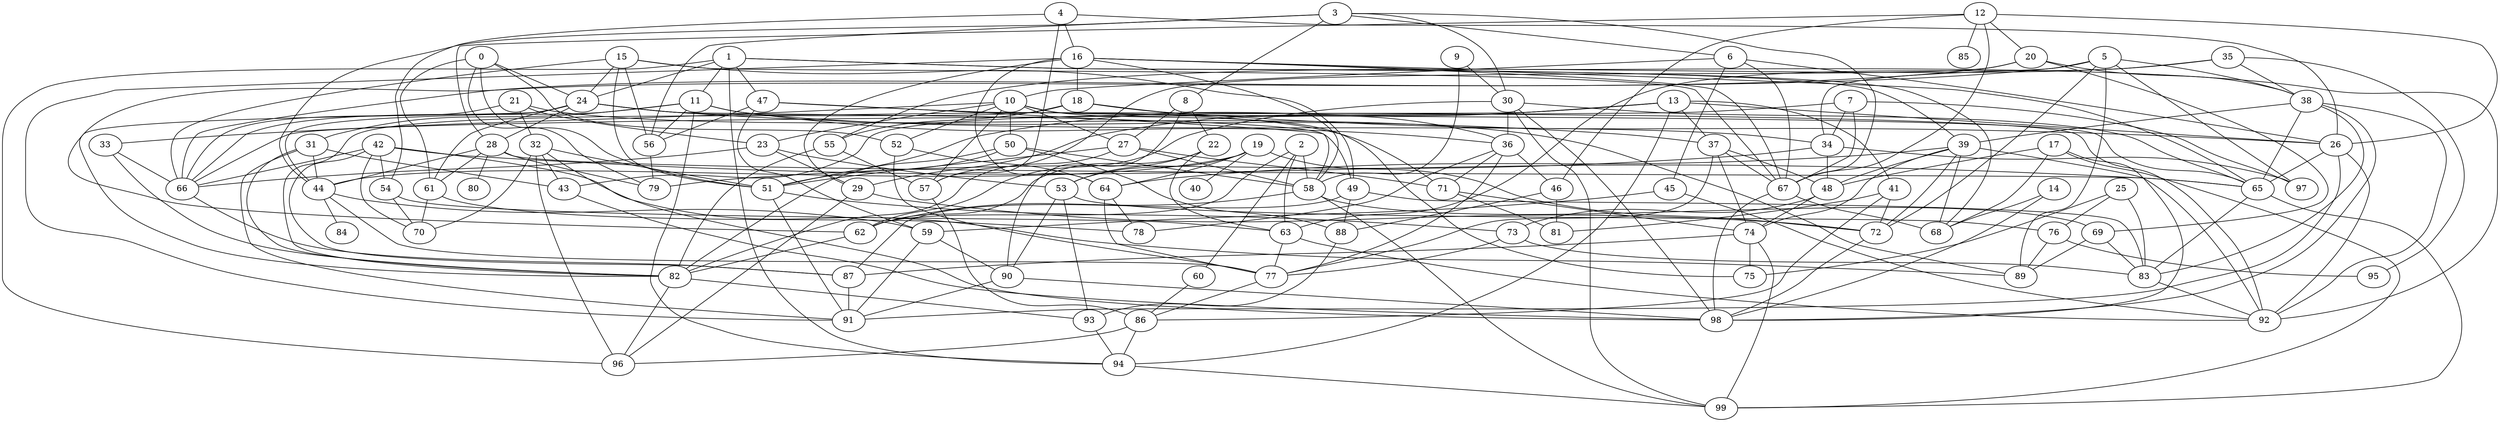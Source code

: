 strict graph "gnp_random_graph(100,0.06)" {
0;
1;
2;
3;
4;
5;
6;
7;
8;
9;
10;
11;
12;
13;
14;
15;
16;
17;
18;
19;
20;
21;
22;
23;
24;
25;
26;
27;
28;
29;
30;
31;
32;
33;
34;
35;
36;
37;
38;
39;
40;
41;
42;
43;
44;
45;
46;
47;
48;
49;
50;
51;
52;
53;
54;
55;
56;
57;
58;
59;
60;
61;
62;
63;
64;
65;
66;
67;
68;
69;
70;
71;
72;
73;
74;
75;
76;
77;
78;
79;
80;
81;
82;
83;
84;
85;
86;
87;
88;
89;
90;
91;
92;
93;
94;
95;
96;
97;
98;
99;
0 -- 24  [is_available=True, prob="0.347427166475"];
0 -- 51  [is_available=True, prob="1.0"];
0 -- 52  [is_available=True, prob="0.486366902512"];
0 -- 61  [is_available=True, prob="0.86054183726"];
0 -- 79  [is_available=True, prob="1.0"];
1 -- 96  [is_available=True, prob="0.910427171734"];
1 -- 68  [is_available=True, prob="1.0"];
1 -- 39  [is_available=True, prob="0.533653116863"];
1 -- 11  [is_available=True, prob="0.77153487172"];
1 -- 47  [is_available=True, prob="1.0"];
1 -- 24  [is_available=True, prob="0.522416834627"];
1 -- 94  [is_available=True, prob="1.0"];
2 -- 58  [is_available=True, prob="0.144974385881"];
2 -- 60  [is_available=True, prob="0.847288781533"];
2 -- 62  [is_available=True, prob="1.0"];
2 -- 63  [is_available=True, prob="0.377678042004"];
3 -- 67  [is_available=True, prob="0.577746038584"];
3 -- 6  [is_available=True, prob="0.41520555737"];
3 -- 8  [is_available=True, prob="0.472478783886"];
3 -- 44  [is_available=True, prob="0.185125771886"];
3 -- 56  [is_available=True, prob="0.869776995107"];
3 -- 30  [is_available=True, prob="0.15749580543"];
4 -- 16  [is_available=True, prob="0.847006669815"];
4 -- 57  [is_available=True, prob="0.388195463947"];
4 -- 26  [is_available=True, prob="0.566196353436"];
4 -- 54  [is_available=True, prob="0.710282117874"];
5 -- 97  [is_available=True, prob="0.96803061723"];
5 -- 34  [is_available=True, prob="0.196012548464"];
5 -- 38  [is_available=True, prob="0.448607172536"];
5 -- 72  [is_available=True, prob="1.0"];
5 -- 89  [is_available=True, prob="0.427027421206"];
5 -- 62  [is_available=True, prob="0.530244787627"];
6 -- 67  [is_available=True, prob="1.0"];
6 -- 10  [is_available=True, prob="0.252174337778"];
6 -- 26  [is_available=True, prob="0.87864381638"];
6 -- 45  [is_available=True, prob="0.17511658637"];
7 -- 97  [is_available=True, prob="0.98045859185"];
7 -- 34  [is_available=True, prob="1.0"];
7 -- 67  [is_available=True, prob="1.0"];
7 -- 66  [is_available=True, prob="0.1228038341"];
8 -- 27  [is_available=True, prob="0.704449941299"];
8 -- 90  [is_available=True, prob="0.0359095515864"];
8 -- 22  [is_available=True, prob="0.24208981334"];
9 -- 58  [is_available=True, prob="0.357224553007"];
9 -- 30  [is_available=True, prob="0.943046519031"];
10 -- 33  [is_available=True, prob="0.257685244355"];
10 -- 65  [is_available=True, prob="0.97652401942"];
10 -- 75  [is_available=True, prob="0.154581375873"];
10 -- 50  [is_available=True, prob="0.0120047839537"];
10 -- 52  [is_available=True, prob="0.509629579927"];
10 -- 23  [is_available=True, prob="0.963950737267"];
10 -- 57  [is_available=True, prob="0.249160781567"];
10 -- 27  [is_available=True, prob="0.450833228707"];
11 -- 34  [is_available=True, prob="0.411172992931"];
11 -- 36  [is_available=True, prob="1.0"];
11 -- 66  [is_available=True, prob="1.0"];
11 -- 56  [is_available=True, prob="1.0"];
11 -- 94  [is_available=True, prob="0.374484935425"];
11 -- 31  [is_available=True, prob="0.520072057356"];
12 -- 67  [is_available=True, prob="1.0"];
12 -- 46  [is_available=True, prob="0.828517952448"];
12 -- 20  [is_available=True, prob="1.0"];
12 -- 85  [is_available=True, prob="0.0106651142859"];
12 -- 26  [is_available=True, prob="1.0"];
12 -- 28  [is_available=True, prob="0.117001724592"];
13 -- 37  [is_available=True, prob="1.0"];
13 -- 41  [is_available=True, prob="1.0"];
13 -- 43  [is_available=True, prob="0.201110491826"];
13 -- 51  [is_available=True, prob="0.180643921952"];
13 -- 26  [is_available=True, prob="0.195444576005"];
13 -- 29  [is_available=True, prob="0.524043106145"];
13 -- 94  [is_available=True, prob="1.0"];
14 -- 98  [is_available=True, prob="0.465953553343"];
14 -- 68  [is_available=True, prob="1.0"];
15 -- 66  [is_available=True, prob="0.599900579371"];
15 -- 67  [is_available=True, prob="0.60590828685"];
15 -- 49  [is_available=True, prob="1.0"];
15 -- 51  [is_available=True, prob="0.732873186953"];
15 -- 56  [is_available=True, prob="0.398074658903"];
15 -- 24  [is_available=True, prob="0.748355071889"];
16 -- 64  [is_available=True, prob="0.505022144495"];
16 -- 65  [is_available=True, prob="0.150786851132"];
16 -- 67  [is_available=True, prob="0.564157811062"];
16 -- 18  [is_available=True, prob="0.429224405022"];
16 -- 58  [is_available=True, prob="0.928013297909"];
16 -- 91  [is_available=True, prob="0.389386058488"];
16 -- 92  [is_available=True, prob="1.0"];
16 -- 29  [is_available=True, prob="0.106292966345"];
17 -- 48  [is_available=True, prob="0.180531736913"];
17 -- 98  [is_available=True, prob="0.989503241847"];
17 -- 99  [is_available=True, prob="1.0"];
17 -- 68  [is_available=True, prob="0.368925334018"];
18 -- 26  [is_available=True, prob="0.75629120795"];
18 -- 36  [is_available=True, prob="1.0"];
18 -- 82  [is_available=True, prob="1.0"];
18 -- 55  [is_available=True, prob="1.0"];
19 -- 40  [is_available=True, prob="0.0194482136829"];
19 -- 64  [is_available=True, prob="0.732619953469"];
19 -- 44  [is_available=True, prob="0.202832492112"];
19 -- 53  [is_available=True, prob="0.502134215045"];
19 -- 72  [is_available=True, prob="0.101515459308"];
20 -- 57  [is_available=True, prob="0.38551255436"];
20 -- 66  [is_available=True, prob="0.869870215699"];
20 -- 69  [is_available=True, prob="1.0"];
20 -- 38  [is_available=True, prob="1.0"];
21 -- 32  [is_available=True, prob="0.299044209957"];
21 -- 89  [is_available=True, prob="0.581085433751"];
21 -- 66  [is_available=True, prob="0.932519767572"];
21 -- 23  [is_available=True, prob="0.979442059252"];
22 -- 53  [is_available=True, prob="0.441791738767"];
22 -- 62  [is_available=True, prob="0.758897520113"];
22 -- 63  [is_available=True, prob="0.568156078645"];
23 -- 53  [is_available=True, prob="0.867820006574"];
23 -- 66  [is_available=True, prob="0.691767547634"];
23 -- 29  [is_available=True, prob="0.173900417627"];
24 -- 37  [is_available=True, prob="0.240823491633"];
24 -- 71  [is_available=True, prob="0.276483964309"];
24 -- 44  [is_available=True, prob="0.942757399829"];
24 -- 49  [is_available=True, prob="1.0"];
24 -- 82  [is_available=True, prob="0.142618088252"];
24 -- 28  [is_available=True, prob="0.971146069376"];
24 -- 61  [is_available=True, prob="0.336975519767"];
25 -- 83  [is_available=True, prob="0.238705279968"];
25 -- 75  [is_available=True, prob="0.301808383831"];
25 -- 76  [is_available=True, prob="0.175622627321"];
26 -- 65  [is_available=True, prob="0.963495326845"];
26 -- 91  [is_available=True, prob="0.805919321048"];
26 -- 92  [is_available=True, prob="0.162810756635"];
27 -- 71  [is_available=True, prob="0.575298030035"];
27 -- 82  [is_available=True, prob="0.940506462986"];
27 -- 51  [is_available=True, prob="0.892943363009"];
27 -- 58  [is_available=True, prob="0.307701389836"];
28 -- 65  [is_available=True, prob="0.999047091998"];
28 -- 44  [is_available=True, prob="0.123624885441"];
28 -- 79  [is_available=True, prob="1.0"];
28 -- 80  [is_available=True, prob="1.0"];
28 -- 61  [is_available=True, prob="1.0"];
29 -- 72  [is_available=True, prob="0.570872999927"];
29 -- 96  [is_available=True, prob="1.0"];
30 -- 65  [is_available=True, prob="1.0"];
30 -- 98  [is_available=True, prob="0.55882545064"];
30 -- 36  [is_available=True, prob="0.134334989273"];
30 -- 99  [is_available=True, prob="0.676901446306"];
30 -- 62  [is_available=True, prob="1.0"];
31 -- 91  [is_available=True, prob="0.164764824631"];
31 -- 43  [is_available=True, prob="1.0"];
31 -- 82  [is_available=True, prob="0.410351549446"];
31 -- 44  [is_available=True, prob="1.0"];
32 -- 96  [is_available=True, prob="0.410199803528"];
32 -- 98  [is_available=True, prob="1.0"];
32 -- 70  [is_available=True, prob="0.464887761886"];
32 -- 43  [is_available=True, prob="0.458288921134"];
32 -- 51  [is_available=True, prob="0.768584807907"];
33 -- 82  [is_available=True, prob="1.0"];
33 -- 66  [is_available=True, prob="0.36202288639"];
34 -- 97  [is_available=True, prob="0.164160540239"];
34 -- 79  [is_available=True, prob="0.884905842719"];
34 -- 48  [is_available=True, prob="0.551991402726"];
35 -- 95  [is_available=True, prob="1.0"];
35 -- 63  [is_available=True, prob="1.0"];
35 -- 38  [is_available=True, prob="0.534577092946"];
35 -- 55  [is_available=True, prob="0.54362649206"];
36 -- 71  [is_available=True, prob="1.0"];
36 -- 77  [is_available=True, prob="0.663183458839"];
36 -- 46  [is_available=True, prob="0.256153632746"];
36 -- 78  [is_available=True, prob="0.370954249339"];
37 -- 67  [is_available=True, prob="0.87824575648"];
37 -- 74  [is_available=True, prob="0.811145352174"];
37 -- 77  [is_available=True, prob="1.0"];
37 -- 48  [is_available=True, prob="0.739719573512"];
38 -- 65  [is_available=True, prob="0.560657718699"];
38 -- 98  [is_available=True, prob="0.249984816778"];
38 -- 39  [is_available=True, prob="0.405146538361"];
38 -- 83  [is_available=True, prob="1.0"];
38 -- 92  [is_available=True, prob="0.289205189903"];
39 -- 64  [is_available=True, prob="1.0"];
39 -- 68  [is_available=True, prob="0.918405164976"];
39 -- 72  [is_available=True, prob="0.372990993683"];
39 -- 74  [is_available=True, prob="0.688103253809"];
39 -- 48  [is_available=True, prob="1.0"];
39 -- 92  [is_available=True, prob="0.237406817826"];
41 -- 72  [is_available=True, prob="0.0243461587576"];
41 -- 81  [is_available=True, prob="0.805903373209"];
41 -- 86  [is_available=True, prob="0.827068622562"];
42 -- 65  [is_available=True, prob="0.779175636888"];
42 -- 66  [is_available=True, prob="0.0472270586824"];
42 -- 70  [is_available=True, prob="1.0"];
42 -- 54  [is_available=True, prob="0.535951737165"];
42 -- 87  [is_available=True, prob="0.951363396049"];
42 -- 89  [is_available=True, prob="0.698974355941"];
43 -- 98  [is_available=True, prob="0.909812215986"];
44 -- 77  [is_available=True, prob="0.929001785222"];
44 -- 84  [is_available=True, prob="0.359487483228"];
44 -- 59  [is_available=True, prob="0.505174803369"];
45 -- 59  [is_available=True, prob="0.128229125698"];
45 -- 92  [is_available=True, prob="0.160570370603"];
46 -- 88  [is_available=True, prob="0.895838893228"];
46 -- 81  [is_available=True, prob="0.64584466952"];
47 -- 56  [is_available=True, prob="0.383373883112"];
47 -- 58  [is_available=True, prob="1.0"];
47 -- 59  [is_available=True, prob="0.984220889225"];
47 -- 92  [is_available=True, prob="1.0"];
48 -- 73  [is_available=True, prob="0.371103235099"];
48 -- 74  [is_available=True, prob="1.0"];
49 -- 88  [is_available=True, prob="1.0"];
49 -- 87  [is_available=True, prob="0.336437774174"];
49 -- 83  [is_available=True, prob="0.33880048792"];
50 -- 88  [is_available=True, prob="0.172859808907"];
50 -- 51  [is_available=True, prob="1.0"];
50 -- 82  [is_available=True, prob="1.0"];
50 -- 58  [is_available=True, prob="0.928640014318"];
51 -- 91  [is_available=True, prob="0.708405188122"];
51 -- 73  [is_available=True, prob="0.0305997474678"];
52 -- 64  [is_available=True, prob="0.749899135178"];
52 -- 77  [is_available=True, prob="0.991497277936"];
53 -- 76  [is_available=True, prob="0.0682491807536"];
53 -- 90  [is_available=True, prob="0.139542237062"];
53 -- 93  [is_available=True, prob="0.366665211949"];
54 -- 70  [is_available=True, prob="0.108314648407"];
54 -- 63  [is_available=True, prob="1.0"];
55 -- 57  [is_available=True, prob="0.221833777757"];
55 -- 82  [is_available=True, prob="0.195242354546"];
56 -- 79  [is_available=True, prob="0.47464159484"];
57 -- 86  [is_available=True, prob="0.416608505466"];
58 -- 99  [is_available=True, prob="0.106357880115"];
58 -- 69  [is_available=True, prob="1.0"];
58 -- 62  [is_available=True, prob="1.0"];
59 -- 90  [is_available=True, prob="0.448093342594"];
59 -- 91  [is_available=True, prob="0.51860336302"];
60 -- 86  [is_available=True, prob="0.114673239179"];
61 -- 78  [is_available=True, prob="1.0"];
61 -- 70  [is_available=True, prob="1.0"];
62 -- 82  [is_available=True, prob="0.659734988442"];
63 -- 77  [is_available=True, prob="1.0"];
63 -- 92  [is_available=True, prob="0.00243411599624"];
64 -- 77  [is_available=True, prob="1.0"];
64 -- 78  [is_available=True, prob="1.0"];
65 -- 99  [is_available=True, prob="0.301600341827"];
65 -- 83  [is_available=True, prob="0.0856003329138"];
66 -- 87  [is_available=True, prob="1.0"];
67 -- 98  [is_available=True, prob="0.20561235552"];
67 -- 68  [is_available=True, prob="0.278414196182"];
69 -- 89  [is_available=True, prob="0.546140097548"];
69 -- 83  [is_available=True, prob="0.184317365474"];
71 -- 81  [is_available=True, prob="1.0"];
71 -- 74  [is_available=True, prob="0.774173499762"];
72 -- 98  [is_available=True, prob="0.473608586164"];
73 -- 83  [is_available=True, prob="0.721719209531"];
73 -- 77  [is_available=True, prob="0.0869689866355"];
74 -- 99  [is_available=True, prob="0.548507581108"];
74 -- 75  [is_available=True, prob="0.986842788401"];
74 -- 87  [is_available=True, prob="0.465315888788"];
76 -- 95  [is_available=True, prob="0.6233036046"];
76 -- 89  [is_available=True, prob="0.880683882022"];
77 -- 86  [is_available=True, prob="0.013517205321"];
82 -- 96  [is_available=True, prob="0.0572808100068"];
82 -- 93  [is_available=True, prob="0.69101207116"];
83 -- 92  [is_available=True, prob="1.0"];
86 -- 96  [is_available=True, prob="0.161226584148"];
86 -- 94  [is_available=True, prob="1.0"];
87 -- 91  [is_available=True, prob="0.122944725836"];
88 -- 93  [is_available=True, prob="1.0"];
90 -- 98  [is_available=True, prob="0.700480504542"];
90 -- 91  [is_available=True, prob="1.0"];
93 -- 94  [is_available=True, prob="0.430380215163"];
94 -- 99  [is_available=True, prob="0.316552246436"];
}
